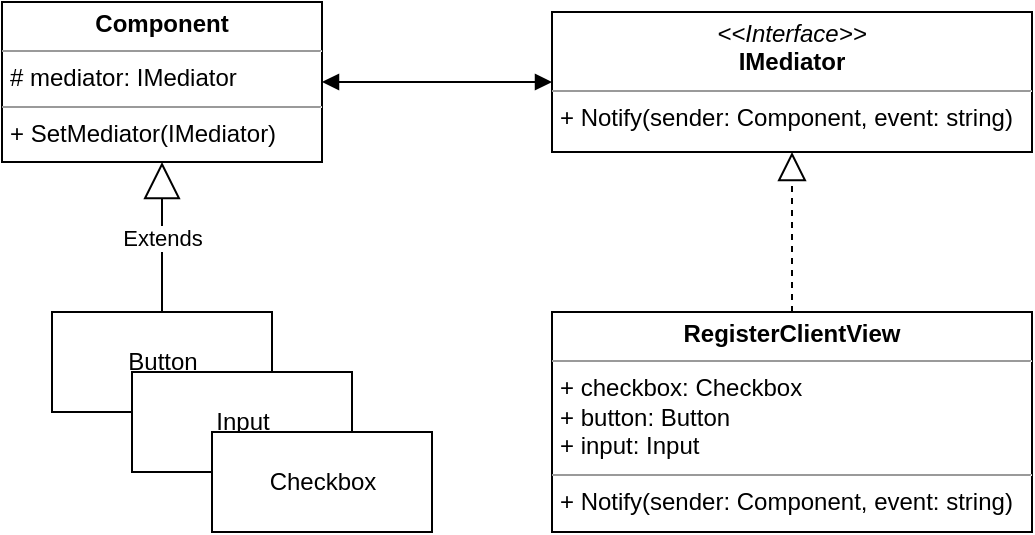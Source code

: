 <mxfile version="20.8.4" type="device"><diagram id="v1AoFR82rtqYsmpu0QZU" name="Page-1"><mxGraphModel dx="1430" dy="782" grid="1" gridSize="10" guides="1" tooltips="1" connect="1" arrows="1" fold="1" page="1" pageScale="1" pageWidth="827" pageHeight="1169" math="0" shadow="0"><root><mxCell id="0"/><mxCell id="1" parent="0"/><mxCell id="KltkNSHcg_6xxyjrUof_-1" value="&lt;p style=&quot;margin:0px;margin-top:4px;text-align:center;&quot;&gt;&lt;i&gt;&amp;lt;&amp;lt;Interface&amp;gt;&amp;gt;&lt;/i&gt;&lt;br&gt;&lt;b&gt;IMediator&lt;/b&gt;&lt;/p&gt;&lt;hr size=&quot;1&quot;&gt;&lt;p style=&quot;margin:0px;margin-left:4px;&quot;&gt;&lt;/p&gt;&lt;p style=&quot;margin:0px;margin-left:4px;&quot;&gt;+ Notify(sender: Component, event: string)&lt;br&gt;&lt;/p&gt;" style="verticalAlign=top;align=left;overflow=fill;fontSize=12;fontFamily=Helvetica;html=1;" vertex="1" parent="1"><mxGeometry x="390" y="200" width="240" height="70" as="geometry"/></mxCell><mxCell id="KltkNSHcg_6xxyjrUof_-2" value="&lt;p style=&quot;margin:0px;margin-top:4px;text-align:center;&quot;&gt;&lt;b&gt;RegisterClientView&lt;/b&gt;&lt;/p&gt;&lt;hr size=&quot;1&quot;&gt;&lt;p style=&quot;margin:0px;margin-left:4px;&quot;&gt;+ checkbox: Checkbox&lt;/p&gt;&lt;p style=&quot;margin:0px;margin-left:4px;&quot;&gt;+ button: Button&lt;/p&gt;&lt;p style=&quot;margin:0px;margin-left:4px;&quot;&gt;+ input: Input&lt;/p&gt;&lt;hr size=&quot;1&quot;&gt;&lt;p style=&quot;margin:0px;margin-left:4px;&quot;&gt;+ Notify(sender: Component, event: string)&lt;br&gt;&lt;/p&gt;" style="verticalAlign=top;align=left;overflow=fill;fontSize=12;fontFamily=Helvetica;html=1;" vertex="1" parent="1"><mxGeometry x="390" y="350" width="240" height="110" as="geometry"/></mxCell><mxCell id="KltkNSHcg_6xxyjrUof_-3" value="&lt;p style=&quot;margin:0px;margin-top:4px;text-align:center;&quot;&gt;&lt;b&gt;Component&lt;/b&gt;&lt;/p&gt;&lt;hr size=&quot;1&quot;&gt;&lt;p style=&quot;margin:0px;margin-left:4px;&quot;&gt;# mediator: IMediator&lt;/p&gt;&lt;hr size=&quot;1&quot;&gt;&lt;p style=&quot;margin:0px;margin-left:4px;&quot;&gt;+ SetMediator(IMediator)&lt;/p&gt;" style="verticalAlign=top;align=left;overflow=fill;fontSize=12;fontFamily=Helvetica;html=1;" vertex="1" parent="1"><mxGeometry x="115" y="195" width="160" height="80" as="geometry"/></mxCell><mxCell id="KltkNSHcg_6xxyjrUof_-4" value="Button" style="html=1;" vertex="1" parent="1"><mxGeometry x="140" y="350" width="110" height="50" as="geometry"/></mxCell><mxCell id="KltkNSHcg_6xxyjrUof_-5" value="Input&lt;br&gt;" style="html=1;" vertex="1" parent="1"><mxGeometry x="180" y="380" width="110" height="50" as="geometry"/></mxCell><mxCell id="KltkNSHcg_6xxyjrUof_-6" value="Checkbox" style="html=1;" vertex="1" parent="1"><mxGeometry x="220" y="410" width="110" height="50" as="geometry"/></mxCell><mxCell id="KltkNSHcg_6xxyjrUof_-7" value="Extends" style="endArrow=block;endSize=16;endFill=0;html=1;rounded=0;entryX=0.5;entryY=1;entryDx=0;entryDy=0;exitX=0.5;exitY=0;exitDx=0;exitDy=0;" edge="1" parent="1" source="KltkNSHcg_6xxyjrUof_-4" target="KltkNSHcg_6xxyjrUof_-3"><mxGeometry width="160" relative="1" as="geometry"><mxPoint x="220" y="430" as="sourcePoint"/><mxPoint x="380" y="430" as="targetPoint"/></mxGeometry></mxCell><mxCell id="KltkNSHcg_6xxyjrUof_-8" value="" style="endArrow=block;dashed=1;endFill=0;endSize=12;html=1;rounded=0;entryX=0.5;entryY=1;entryDx=0;entryDy=0;exitX=0.5;exitY=0;exitDx=0;exitDy=0;" edge="1" parent="1" source="KltkNSHcg_6xxyjrUof_-2" target="KltkNSHcg_6xxyjrUof_-1"><mxGeometry width="160" relative="1" as="geometry"><mxPoint x="220" y="430" as="sourcePoint"/><mxPoint x="380" y="430" as="targetPoint"/></mxGeometry></mxCell><mxCell id="KltkNSHcg_6xxyjrUof_-9" value="" style="endArrow=block;startArrow=block;endFill=1;startFill=1;html=1;rounded=0;entryX=0;entryY=0.5;entryDx=0;entryDy=0;" edge="1" parent="1" source="KltkNSHcg_6xxyjrUof_-3" target="KltkNSHcg_6xxyjrUof_-1"><mxGeometry width="160" relative="1" as="geometry"><mxPoint x="220" y="430" as="sourcePoint"/><mxPoint x="380" y="430" as="targetPoint"/></mxGeometry></mxCell></root></mxGraphModel></diagram></mxfile>